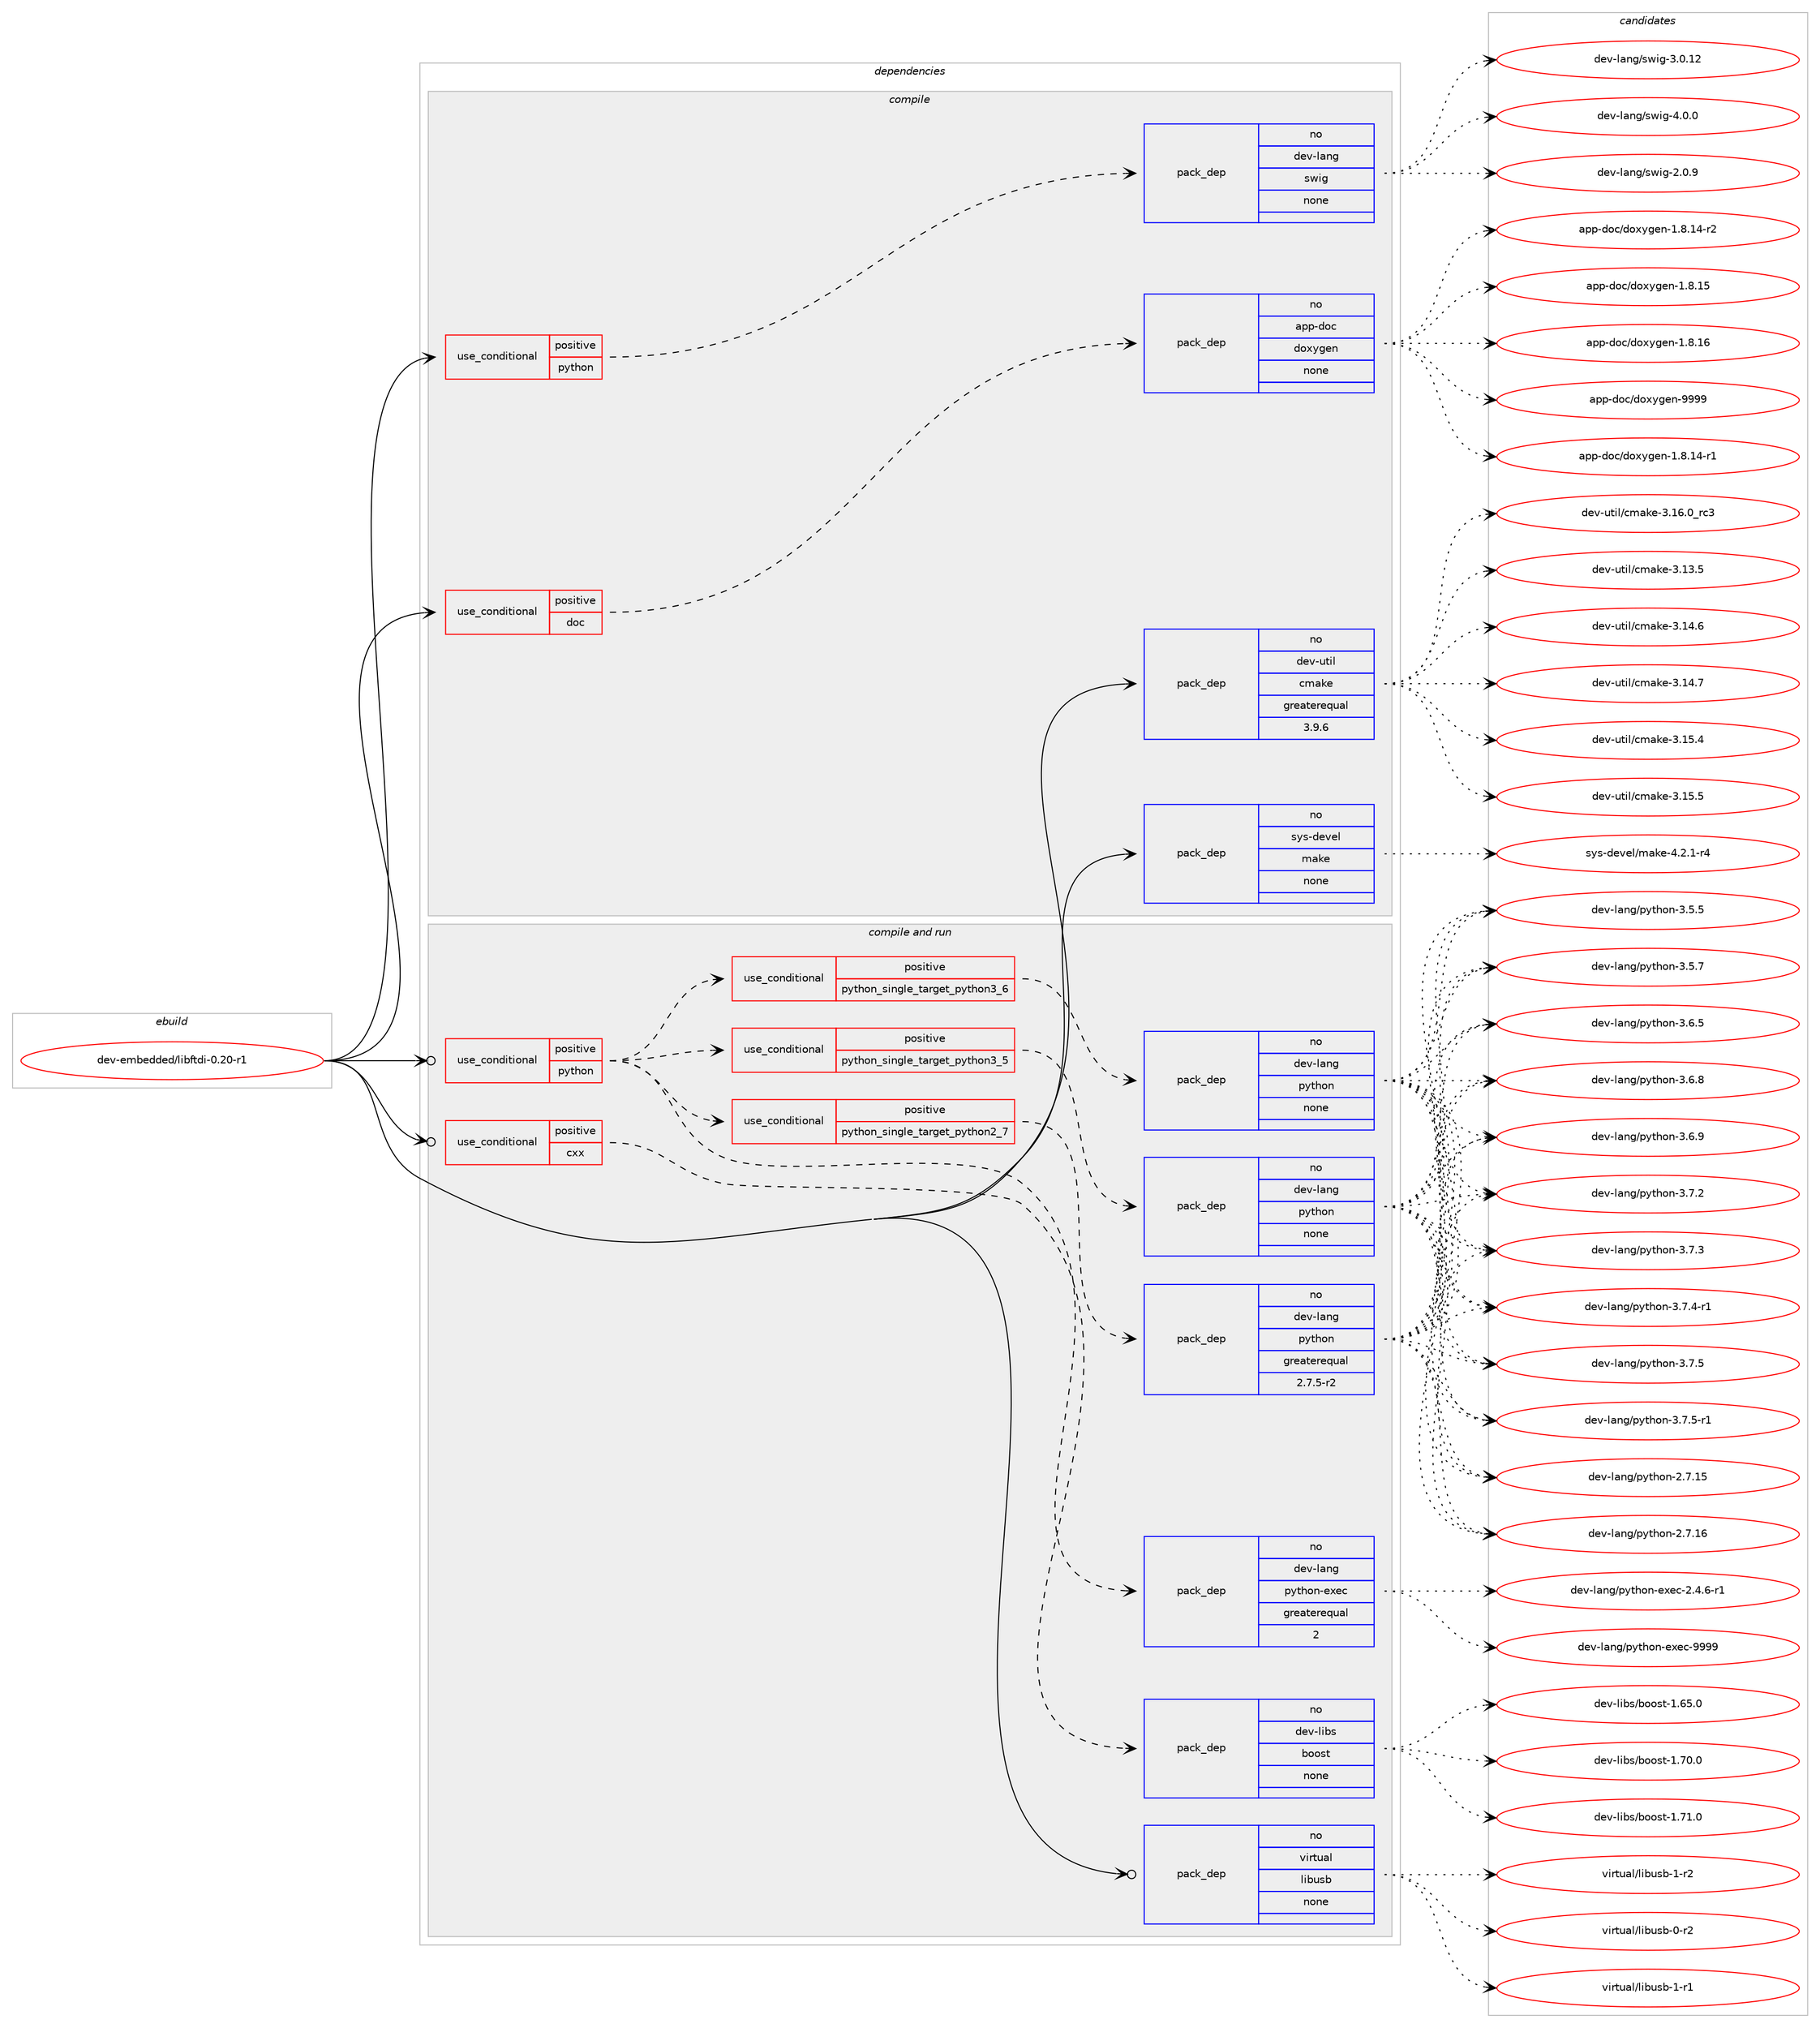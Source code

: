 digraph prolog {

# *************
# Graph options
# *************

newrank=true;
concentrate=true;
compound=true;
graph [rankdir=LR,fontname=Helvetica,fontsize=10,ranksep=1.5];#, ranksep=2.5, nodesep=0.2];
edge  [arrowhead=vee];
node  [fontname=Helvetica,fontsize=10];

# **********
# The ebuild
# **********

subgraph cluster_leftcol {
color=gray;
rank=same;
label=<<i>ebuild</i>>;
id [label="dev-embedded/libftdi-0.20-r1", color=red, width=4, href="../dev-embedded/libftdi-0.20-r1.svg"];
}

# ****************
# The dependencies
# ****************

subgraph cluster_midcol {
color=gray;
label=<<i>dependencies</i>>;
subgraph cluster_compile {
fillcolor="#eeeeee";
style=filled;
label=<<i>compile</i>>;
subgraph cond124338 {
dependency524091 [label=<<TABLE BORDER="0" CELLBORDER="1" CELLSPACING="0" CELLPADDING="4"><TR><TD ROWSPAN="3" CELLPADDING="10">use_conditional</TD></TR><TR><TD>positive</TD></TR><TR><TD>doc</TD></TR></TABLE>>, shape=none, color=red];
subgraph pack389976 {
dependency524092 [label=<<TABLE BORDER="0" CELLBORDER="1" CELLSPACING="0" CELLPADDING="4" WIDTH="220"><TR><TD ROWSPAN="6" CELLPADDING="30">pack_dep</TD></TR><TR><TD WIDTH="110">no</TD></TR><TR><TD>app-doc</TD></TR><TR><TD>doxygen</TD></TR><TR><TD>none</TD></TR><TR><TD></TD></TR></TABLE>>, shape=none, color=blue];
}
dependency524091:e -> dependency524092:w [weight=20,style="dashed",arrowhead="vee"];
}
id:e -> dependency524091:w [weight=20,style="solid",arrowhead="vee"];
subgraph cond124339 {
dependency524093 [label=<<TABLE BORDER="0" CELLBORDER="1" CELLSPACING="0" CELLPADDING="4"><TR><TD ROWSPAN="3" CELLPADDING="10">use_conditional</TD></TR><TR><TD>positive</TD></TR><TR><TD>python</TD></TR></TABLE>>, shape=none, color=red];
subgraph pack389977 {
dependency524094 [label=<<TABLE BORDER="0" CELLBORDER="1" CELLSPACING="0" CELLPADDING="4" WIDTH="220"><TR><TD ROWSPAN="6" CELLPADDING="30">pack_dep</TD></TR><TR><TD WIDTH="110">no</TD></TR><TR><TD>dev-lang</TD></TR><TR><TD>swig</TD></TR><TR><TD>none</TD></TR><TR><TD></TD></TR></TABLE>>, shape=none, color=blue];
}
dependency524093:e -> dependency524094:w [weight=20,style="dashed",arrowhead="vee"];
}
id:e -> dependency524093:w [weight=20,style="solid",arrowhead="vee"];
subgraph pack389978 {
dependency524095 [label=<<TABLE BORDER="0" CELLBORDER="1" CELLSPACING="0" CELLPADDING="4" WIDTH="220"><TR><TD ROWSPAN="6" CELLPADDING="30">pack_dep</TD></TR><TR><TD WIDTH="110">no</TD></TR><TR><TD>dev-util</TD></TR><TR><TD>cmake</TD></TR><TR><TD>greaterequal</TD></TR><TR><TD>3.9.6</TD></TR></TABLE>>, shape=none, color=blue];
}
id:e -> dependency524095:w [weight=20,style="solid",arrowhead="vee"];
subgraph pack389979 {
dependency524096 [label=<<TABLE BORDER="0" CELLBORDER="1" CELLSPACING="0" CELLPADDING="4" WIDTH="220"><TR><TD ROWSPAN="6" CELLPADDING="30">pack_dep</TD></TR><TR><TD WIDTH="110">no</TD></TR><TR><TD>sys-devel</TD></TR><TR><TD>make</TD></TR><TR><TD>none</TD></TR><TR><TD></TD></TR></TABLE>>, shape=none, color=blue];
}
id:e -> dependency524096:w [weight=20,style="solid",arrowhead="vee"];
}
subgraph cluster_compileandrun {
fillcolor="#eeeeee";
style=filled;
label=<<i>compile and run</i>>;
subgraph cond124340 {
dependency524097 [label=<<TABLE BORDER="0" CELLBORDER="1" CELLSPACING="0" CELLPADDING="4"><TR><TD ROWSPAN="3" CELLPADDING="10">use_conditional</TD></TR><TR><TD>positive</TD></TR><TR><TD>cxx</TD></TR></TABLE>>, shape=none, color=red];
subgraph pack389980 {
dependency524098 [label=<<TABLE BORDER="0" CELLBORDER="1" CELLSPACING="0" CELLPADDING="4" WIDTH="220"><TR><TD ROWSPAN="6" CELLPADDING="30">pack_dep</TD></TR><TR><TD WIDTH="110">no</TD></TR><TR><TD>dev-libs</TD></TR><TR><TD>boost</TD></TR><TR><TD>none</TD></TR><TR><TD></TD></TR></TABLE>>, shape=none, color=blue];
}
dependency524097:e -> dependency524098:w [weight=20,style="dashed",arrowhead="vee"];
}
id:e -> dependency524097:w [weight=20,style="solid",arrowhead="odotvee"];
subgraph cond124341 {
dependency524099 [label=<<TABLE BORDER="0" CELLBORDER="1" CELLSPACING="0" CELLPADDING="4"><TR><TD ROWSPAN="3" CELLPADDING="10">use_conditional</TD></TR><TR><TD>positive</TD></TR><TR><TD>python</TD></TR></TABLE>>, shape=none, color=red];
subgraph cond124342 {
dependency524100 [label=<<TABLE BORDER="0" CELLBORDER="1" CELLSPACING="0" CELLPADDING="4"><TR><TD ROWSPAN="3" CELLPADDING="10">use_conditional</TD></TR><TR><TD>positive</TD></TR><TR><TD>python_single_target_python2_7</TD></TR></TABLE>>, shape=none, color=red];
subgraph pack389981 {
dependency524101 [label=<<TABLE BORDER="0" CELLBORDER="1" CELLSPACING="0" CELLPADDING="4" WIDTH="220"><TR><TD ROWSPAN="6" CELLPADDING="30">pack_dep</TD></TR><TR><TD WIDTH="110">no</TD></TR><TR><TD>dev-lang</TD></TR><TR><TD>python</TD></TR><TR><TD>greaterequal</TD></TR><TR><TD>2.7.5-r2</TD></TR></TABLE>>, shape=none, color=blue];
}
dependency524100:e -> dependency524101:w [weight=20,style="dashed",arrowhead="vee"];
}
dependency524099:e -> dependency524100:w [weight=20,style="dashed",arrowhead="vee"];
subgraph cond124343 {
dependency524102 [label=<<TABLE BORDER="0" CELLBORDER="1" CELLSPACING="0" CELLPADDING="4"><TR><TD ROWSPAN="3" CELLPADDING="10">use_conditional</TD></TR><TR><TD>positive</TD></TR><TR><TD>python_single_target_python3_5</TD></TR></TABLE>>, shape=none, color=red];
subgraph pack389982 {
dependency524103 [label=<<TABLE BORDER="0" CELLBORDER="1" CELLSPACING="0" CELLPADDING="4" WIDTH="220"><TR><TD ROWSPAN="6" CELLPADDING="30">pack_dep</TD></TR><TR><TD WIDTH="110">no</TD></TR><TR><TD>dev-lang</TD></TR><TR><TD>python</TD></TR><TR><TD>none</TD></TR><TR><TD></TD></TR></TABLE>>, shape=none, color=blue];
}
dependency524102:e -> dependency524103:w [weight=20,style="dashed",arrowhead="vee"];
}
dependency524099:e -> dependency524102:w [weight=20,style="dashed",arrowhead="vee"];
subgraph cond124344 {
dependency524104 [label=<<TABLE BORDER="0" CELLBORDER="1" CELLSPACING="0" CELLPADDING="4"><TR><TD ROWSPAN="3" CELLPADDING="10">use_conditional</TD></TR><TR><TD>positive</TD></TR><TR><TD>python_single_target_python3_6</TD></TR></TABLE>>, shape=none, color=red];
subgraph pack389983 {
dependency524105 [label=<<TABLE BORDER="0" CELLBORDER="1" CELLSPACING="0" CELLPADDING="4" WIDTH="220"><TR><TD ROWSPAN="6" CELLPADDING="30">pack_dep</TD></TR><TR><TD WIDTH="110">no</TD></TR><TR><TD>dev-lang</TD></TR><TR><TD>python</TD></TR><TR><TD>none</TD></TR><TR><TD></TD></TR></TABLE>>, shape=none, color=blue];
}
dependency524104:e -> dependency524105:w [weight=20,style="dashed",arrowhead="vee"];
}
dependency524099:e -> dependency524104:w [weight=20,style="dashed",arrowhead="vee"];
subgraph pack389984 {
dependency524106 [label=<<TABLE BORDER="0" CELLBORDER="1" CELLSPACING="0" CELLPADDING="4" WIDTH="220"><TR><TD ROWSPAN="6" CELLPADDING="30">pack_dep</TD></TR><TR><TD WIDTH="110">no</TD></TR><TR><TD>dev-lang</TD></TR><TR><TD>python-exec</TD></TR><TR><TD>greaterequal</TD></TR><TR><TD>2</TD></TR></TABLE>>, shape=none, color=blue];
}
dependency524099:e -> dependency524106:w [weight=20,style="dashed",arrowhead="vee"];
}
id:e -> dependency524099:w [weight=20,style="solid",arrowhead="odotvee"];
subgraph pack389985 {
dependency524107 [label=<<TABLE BORDER="0" CELLBORDER="1" CELLSPACING="0" CELLPADDING="4" WIDTH="220"><TR><TD ROWSPAN="6" CELLPADDING="30">pack_dep</TD></TR><TR><TD WIDTH="110">no</TD></TR><TR><TD>virtual</TD></TR><TR><TD>libusb</TD></TR><TR><TD>none</TD></TR><TR><TD></TD></TR></TABLE>>, shape=none, color=blue];
}
id:e -> dependency524107:w [weight=20,style="solid",arrowhead="odotvee"];
}
subgraph cluster_run {
fillcolor="#eeeeee";
style=filled;
label=<<i>run</i>>;
}
}

# **************
# The candidates
# **************

subgraph cluster_choices {
rank=same;
color=gray;
label=<<i>candidates</i>>;

subgraph choice389976 {
color=black;
nodesep=1;
choice97112112451001119947100111120121103101110454946564649524511449 [label="app-doc/doxygen-1.8.14-r1", color=red, width=4,href="../app-doc/doxygen-1.8.14-r1.svg"];
choice97112112451001119947100111120121103101110454946564649524511450 [label="app-doc/doxygen-1.8.14-r2", color=red, width=4,href="../app-doc/doxygen-1.8.14-r2.svg"];
choice9711211245100111994710011112012110310111045494656464953 [label="app-doc/doxygen-1.8.15", color=red, width=4,href="../app-doc/doxygen-1.8.15.svg"];
choice9711211245100111994710011112012110310111045494656464954 [label="app-doc/doxygen-1.8.16", color=red, width=4,href="../app-doc/doxygen-1.8.16.svg"];
choice971121124510011199471001111201211031011104557575757 [label="app-doc/doxygen-9999", color=red, width=4,href="../app-doc/doxygen-9999.svg"];
dependency524092:e -> choice97112112451001119947100111120121103101110454946564649524511449:w [style=dotted,weight="100"];
dependency524092:e -> choice97112112451001119947100111120121103101110454946564649524511450:w [style=dotted,weight="100"];
dependency524092:e -> choice9711211245100111994710011112012110310111045494656464953:w [style=dotted,weight="100"];
dependency524092:e -> choice9711211245100111994710011112012110310111045494656464954:w [style=dotted,weight="100"];
dependency524092:e -> choice971121124510011199471001111201211031011104557575757:w [style=dotted,weight="100"];
}
subgraph choice389977 {
color=black;
nodesep=1;
choice100101118451089711010347115119105103455046484657 [label="dev-lang/swig-2.0.9", color=red, width=4,href="../dev-lang/swig-2.0.9.svg"];
choice10010111845108971101034711511910510345514648464950 [label="dev-lang/swig-3.0.12", color=red, width=4,href="../dev-lang/swig-3.0.12.svg"];
choice100101118451089711010347115119105103455246484648 [label="dev-lang/swig-4.0.0", color=red, width=4,href="../dev-lang/swig-4.0.0.svg"];
dependency524094:e -> choice100101118451089711010347115119105103455046484657:w [style=dotted,weight="100"];
dependency524094:e -> choice10010111845108971101034711511910510345514648464950:w [style=dotted,weight="100"];
dependency524094:e -> choice100101118451089711010347115119105103455246484648:w [style=dotted,weight="100"];
}
subgraph choice389978 {
color=black;
nodesep=1;
choice1001011184511711610510847991099710710145514649514653 [label="dev-util/cmake-3.13.5", color=red, width=4,href="../dev-util/cmake-3.13.5.svg"];
choice1001011184511711610510847991099710710145514649524654 [label="dev-util/cmake-3.14.6", color=red, width=4,href="../dev-util/cmake-3.14.6.svg"];
choice1001011184511711610510847991099710710145514649524655 [label="dev-util/cmake-3.14.7", color=red, width=4,href="../dev-util/cmake-3.14.7.svg"];
choice1001011184511711610510847991099710710145514649534652 [label="dev-util/cmake-3.15.4", color=red, width=4,href="../dev-util/cmake-3.15.4.svg"];
choice1001011184511711610510847991099710710145514649534653 [label="dev-util/cmake-3.15.5", color=red, width=4,href="../dev-util/cmake-3.15.5.svg"];
choice1001011184511711610510847991099710710145514649544648951149951 [label="dev-util/cmake-3.16.0_rc3", color=red, width=4,href="../dev-util/cmake-3.16.0_rc3.svg"];
dependency524095:e -> choice1001011184511711610510847991099710710145514649514653:w [style=dotted,weight="100"];
dependency524095:e -> choice1001011184511711610510847991099710710145514649524654:w [style=dotted,weight="100"];
dependency524095:e -> choice1001011184511711610510847991099710710145514649524655:w [style=dotted,weight="100"];
dependency524095:e -> choice1001011184511711610510847991099710710145514649534652:w [style=dotted,weight="100"];
dependency524095:e -> choice1001011184511711610510847991099710710145514649534653:w [style=dotted,weight="100"];
dependency524095:e -> choice1001011184511711610510847991099710710145514649544648951149951:w [style=dotted,weight="100"];
}
subgraph choice389979 {
color=black;
nodesep=1;
choice1151211154510010111810110847109971071014552465046494511452 [label="sys-devel/make-4.2.1-r4", color=red, width=4,href="../sys-devel/make-4.2.1-r4.svg"];
dependency524096:e -> choice1151211154510010111810110847109971071014552465046494511452:w [style=dotted,weight="100"];
}
subgraph choice389980 {
color=black;
nodesep=1;
choice1001011184510810598115479811111111511645494654534648 [label="dev-libs/boost-1.65.0", color=red, width=4,href="../dev-libs/boost-1.65.0.svg"];
choice1001011184510810598115479811111111511645494655484648 [label="dev-libs/boost-1.70.0", color=red, width=4,href="../dev-libs/boost-1.70.0.svg"];
choice1001011184510810598115479811111111511645494655494648 [label="dev-libs/boost-1.71.0", color=red, width=4,href="../dev-libs/boost-1.71.0.svg"];
dependency524098:e -> choice1001011184510810598115479811111111511645494654534648:w [style=dotted,weight="100"];
dependency524098:e -> choice1001011184510810598115479811111111511645494655484648:w [style=dotted,weight="100"];
dependency524098:e -> choice1001011184510810598115479811111111511645494655494648:w [style=dotted,weight="100"];
}
subgraph choice389981 {
color=black;
nodesep=1;
choice10010111845108971101034711212111610411111045504655464953 [label="dev-lang/python-2.7.15", color=red, width=4,href="../dev-lang/python-2.7.15.svg"];
choice10010111845108971101034711212111610411111045504655464954 [label="dev-lang/python-2.7.16", color=red, width=4,href="../dev-lang/python-2.7.16.svg"];
choice100101118451089711010347112121116104111110455146534653 [label="dev-lang/python-3.5.5", color=red, width=4,href="../dev-lang/python-3.5.5.svg"];
choice100101118451089711010347112121116104111110455146534655 [label="dev-lang/python-3.5.7", color=red, width=4,href="../dev-lang/python-3.5.7.svg"];
choice100101118451089711010347112121116104111110455146544653 [label="dev-lang/python-3.6.5", color=red, width=4,href="../dev-lang/python-3.6.5.svg"];
choice100101118451089711010347112121116104111110455146544656 [label="dev-lang/python-3.6.8", color=red, width=4,href="../dev-lang/python-3.6.8.svg"];
choice100101118451089711010347112121116104111110455146544657 [label="dev-lang/python-3.6.9", color=red, width=4,href="../dev-lang/python-3.6.9.svg"];
choice100101118451089711010347112121116104111110455146554650 [label="dev-lang/python-3.7.2", color=red, width=4,href="../dev-lang/python-3.7.2.svg"];
choice100101118451089711010347112121116104111110455146554651 [label="dev-lang/python-3.7.3", color=red, width=4,href="../dev-lang/python-3.7.3.svg"];
choice1001011184510897110103471121211161041111104551465546524511449 [label="dev-lang/python-3.7.4-r1", color=red, width=4,href="../dev-lang/python-3.7.4-r1.svg"];
choice100101118451089711010347112121116104111110455146554653 [label="dev-lang/python-3.7.5", color=red, width=4,href="../dev-lang/python-3.7.5.svg"];
choice1001011184510897110103471121211161041111104551465546534511449 [label="dev-lang/python-3.7.5-r1", color=red, width=4,href="../dev-lang/python-3.7.5-r1.svg"];
dependency524101:e -> choice10010111845108971101034711212111610411111045504655464953:w [style=dotted,weight="100"];
dependency524101:e -> choice10010111845108971101034711212111610411111045504655464954:w [style=dotted,weight="100"];
dependency524101:e -> choice100101118451089711010347112121116104111110455146534653:w [style=dotted,weight="100"];
dependency524101:e -> choice100101118451089711010347112121116104111110455146534655:w [style=dotted,weight="100"];
dependency524101:e -> choice100101118451089711010347112121116104111110455146544653:w [style=dotted,weight="100"];
dependency524101:e -> choice100101118451089711010347112121116104111110455146544656:w [style=dotted,weight="100"];
dependency524101:e -> choice100101118451089711010347112121116104111110455146544657:w [style=dotted,weight="100"];
dependency524101:e -> choice100101118451089711010347112121116104111110455146554650:w [style=dotted,weight="100"];
dependency524101:e -> choice100101118451089711010347112121116104111110455146554651:w [style=dotted,weight="100"];
dependency524101:e -> choice1001011184510897110103471121211161041111104551465546524511449:w [style=dotted,weight="100"];
dependency524101:e -> choice100101118451089711010347112121116104111110455146554653:w [style=dotted,weight="100"];
dependency524101:e -> choice1001011184510897110103471121211161041111104551465546534511449:w [style=dotted,weight="100"];
}
subgraph choice389982 {
color=black;
nodesep=1;
choice10010111845108971101034711212111610411111045504655464953 [label="dev-lang/python-2.7.15", color=red, width=4,href="../dev-lang/python-2.7.15.svg"];
choice10010111845108971101034711212111610411111045504655464954 [label="dev-lang/python-2.7.16", color=red, width=4,href="../dev-lang/python-2.7.16.svg"];
choice100101118451089711010347112121116104111110455146534653 [label="dev-lang/python-3.5.5", color=red, width=4,href="../dev-lang/python-3.5.5.svg"];
choice100101118451089711010347112121116104111110455146534655 [label="dev-lang/python-3.5.7", color=red, width=4,href="../dev-lang/python-3.5.7.svg"];
choice100101118451089711010347112121116104111110455146544653 [label="dev-lang/python-3.6.5", color=red, width=4,href="../dev-lang/python-3.6.5.svg"];
choice100101118451089711010347112121116104111110455146544656 [label="dev-lang/python-3.6.8", color=red, width=4,href="../dev-lang/python-3.6.8.svg"];
choice100101118451089711010347112121116104111110455146544657 [label="dev-lang/python-3.6.9", color=red, width=4,href="../dev-lang/python-3.6.9.svg"];
choice100101118451089711010347112121116104111110455146554650 [label="dev-lang/python-3.7.2", color=red, width=4,href="../dev-lang/python-3.7.2.svg"];
choice100101118451089711010347112121116104111110455146554651 [label="dev-lang/python-3.7.3", color=red, width=4,href="../dev-lang/python-3.7.3.svg"];
choice1001011184510897110103471121211161041111104551465546524511449 [label="dev-lang/python-3.7.4-r1", color=red, width=4,href="../dev-lang/python-3.7.4-r1.svg"];
choice100101118451089711010347112121116104111110455146554653 [label="dev-lang/python-3.7.5", color=red, width=4,href="../dev-lang/python-3.7.5.svg"];
choice1001011184510897110103471121211161041111104551465546534511449 [label="dev-lang/python-3.7.5-r1", color=red, width=4,href="../dev-lang/python-3.7.5-r1.svg"];
dependency524103:e -> choice10010111845108971101034711212111610411111045504655464953:w [style=dotted,weight="100"];
dependency524103:e -> choice10010111845108971101034711212111610411111045504655464954:w [style=dotted,weight="100"];
dependency524103:e -> choice100101118451089711010347112121116104111110455146534653:w [style=dotted,weight="100"];
dependency524103:e -> choice100101118451089711010347112121116104111110455146534655:w [style=dotted,weight="100"];
dependency524103:e -> choice100101118451089711010347112121116104111110455146544653:w [style=dotted,weight="100"];
dependency524103:e -> choice100101118451089711010347112121116104111110455146544656:w [style=dotted,weight="100"];
dependency524103:e -> choice100101118451089711010347112121116104111110455146544657:w [style=dotted,weight="100"];
dependency524103:e -> choice100101118451089711010347112121116104111110455146554650:w [style=dotted,weight="100"];
dependency524103:e -> choice100101118451089711010347112121116104111110455146554651:w [style=dotted,weight="100"];
dependency524103:e -> choice1001011184510897110103471121211161041111104551465546524511449:w [style=dotted,weight="100"];
dependency524103:e -> choice100101118451089711010347112121116104111110455146554653:w [style=dotted,weight="100"];
dependency524103:e -> choice1001011184510897110103471121211161041111104551465546534511449:w [style=dotted,weight="100"];
}
subgraph choice389983 {
color=black;
nodesep=1;
choice10010111845108971101034711212111610411111045504655464953 [label="dev-lang/python-2.7.15", color=red, width=4,href="../dev-lang/python-2.7.15.svg"];
choice10010111845108971101034711212111610411111045504655464954 [label="dev-lang/python-2.7.16", color=red, width=4,href="../dev-lang/python-2.7.16.svg"];
choice100101118451089711010347112121116104111110455146534653 [label="dev-lang/python-3.5.5", color=red, width=4,href="../dev-lang/python-3.5.5.svg"];
choice100101118451089711010347112121116104111110455146534655 [label="dev-lang/python-3.5.7", color=red, width=4,href="../dev-lang/python-3.5.7.svg"];
choice100101118451089711010347112121116104111110455146544653 [label="dev-lang/python-3.6.5", color=red, width=4,href="../dev-lang/python-3.6.5.svg"];
choice100101118451089711010347112121116104111110455146544656 [label="dev-lang/python-3.6.8", color=red, width=4,href="../dev-lang/python-3.6.8.svg"];
choice100101118451089711010347112121116104111110455146544657 [label="dev-lang/python-3.6.9", color=red, width=4,href="../dev-lang/python-3.6.9.svg"];
choice100101118451089711010347112121116104111110455146554650 [label="dev-lang/python-3.7.2", color=red, width=4,href="../dev-lang/python-3.7.2.svg"];
choice100101118451089711010347112121116104111110455146554651 [label="dev-lang/python-3.7.3", color=red, width=4,href="../dev-lang/python-3.7.3.svg"];
choice1001011184510897110103471121211161041111104551465546524511449 [label="dev-lang/python-3.7.4-r1", color=red, width=4,href="../dev-lang/python-3.7.4-r1.svg"];
choice100101118451089711010347112121116104111110455146554653 [label="dev-lang/python-3.7.5", color=red, width=4,href="../dev-lang/python-3.7.5.svg"];
choice1001011184510897110103471121211161041111104551465546534511449 [label="dev-lang/python-3.7.5-r1", color=red, width=4,href="../dev-lang/python-3.7.5-r1.svg"];
dependency524105:e -> choice10010111845108971101034711212111610411111045504655464953:w [style=dotted,weight="100"];
dependency524105:e -> choice10010111845108971101034711212111610411111045504655464954:w [style=dotted,weight="100"];
dependency524105:e -> choice100101118451089711010347112121116104111110455146534653:w [style=dotted,weight="100"];
dependency524105:e -> choice100101118451089711010347112121116104111110455146534655:w [style=dotted,weight="100"];
dependency524105:e -> choice100101118451089711010347112121116104111110455146544653:w [style=dotted,weight="100"];
dependency524105:e -> choice100101118451089711010347112121116104111110455146544656:w [style=dotted,weight="100"];
dependency524105:e -> choice100101118451089711010347112121116104111110455146544657:w [style=dotted,weight="100"];
dependency524105:e -> choice100101118451089711010347112121116104111110455146554650:w [style=dotted,weight="100"];
dependency524105:e -> choice100101118451089711010347112121116104111110455146554651:w [style=dotted,weight="100"];
dependency524105:e -> choice1001011184510897110103471121211161041111104551465546524511449:w [style=dotted,weight="100"];
dependency524105:e -> choice100101118451089711010347112121116104111110455146554653:w [style=dotted,weight="100"];
dependency524105:e -> choice1001011184510897110103471121211161041111104551465546534511449:w [style=dotted,weight="100"];
}
subgraph choice389984 {
color=black;
nodesep=1;
choice10010111845108971101034711212111610411111045101120101994550465246544511449 [label="dev-lang/python-exec-2.4.6-r1", color=red, width=4,href="../dev-lang/python-exec-2.4.6-r1.svg"];
choice10010111845108971101034711212111610411111045101120101994557575757 [label="dev-lang/python-exec-9999", color=red, width=4,href="../dev-lang/python-exec-9999.svg"];
dependency524106:e -> choice10010111845108971101034711212111610411111045101120101994550465246544511449:w [style=dotted,weight="100"];
dependency524106:e -> choice10010111845108971101034711212111610411111045101120101994557575757:w [style=dotted,weight="100"];
}
subgraph choice389985 {
color=black;
nodesep=1;
choice1181051141161179710847108105981171159845484511450 [label="virtual/libusb-0-r2", color=red, width=4,href="../virtual/libusb-0-r2.svg"];
choice1181051141161179710847108105981171159845494511449 [label="virtual/libusb-1-r1", color=red, width=4,href="../virtual/libusb-1-r1.svg"];
choice1181051141161179710847108105981171159845494511450 [label="virtual/libusb-1-r2", color=red, width=4,href="../virtual/libusb-1-r2.svg"];
dependency524107:e -> choice1181051141161179710847108105981171159845484511450:w [style=dotted,weight="100"];
dependency524107:e -> choice1181051141161179710847108105981171159845494511449:w [style=dotted,weight="100"];
dependency524107:e -> choice1181051141161179710847108105981171159845494511450:w [style=dotted,weight="100"];
}
}

}
